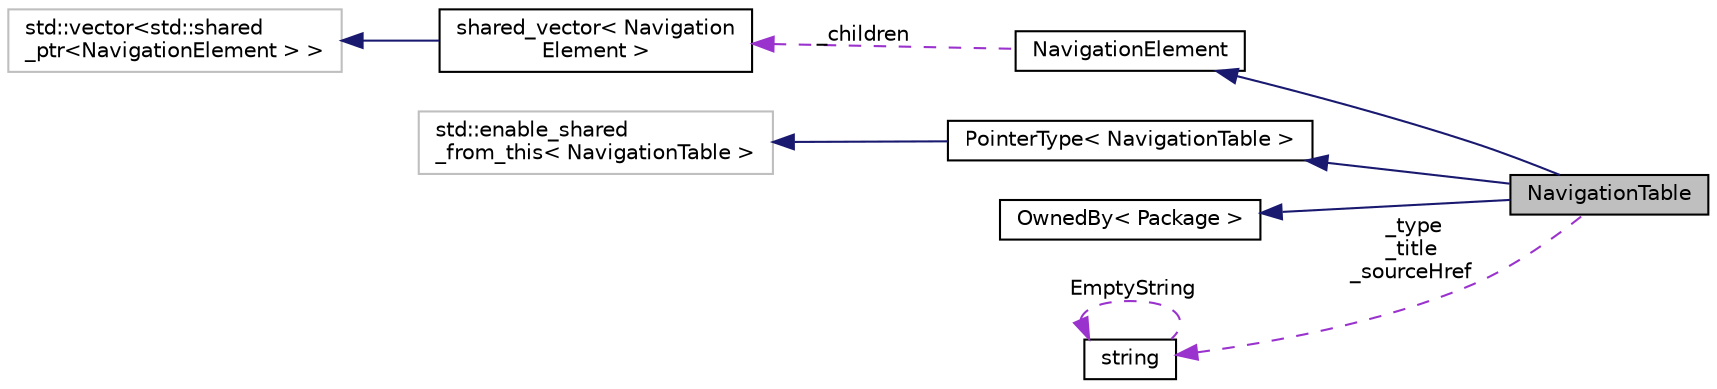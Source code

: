 digraph "NavigationTable"
{
  edge [fontname="Helvetica",fontsize="10",labelfontname="Helvetica",labelfontsize="10"];
  node [fontname="Helvetica",fontsize="10",shape=record];
  rankdir="LR";
  Node1 [label="NavigationTable",height=0.2,width=0.4,color="black", fillcolor="grey75", style="filled" fontcolor="black"];
  Node2 -> Node1 [dir="back",color="midnightblue",fontsize="10",style="solid",fontname="Helvetica"];
  Node2 [label="NavigationElement",height=0.2,width=0.4,color="black", fillcolor="white", style="filled",URL="$class_navigation_element.xhtml"];
  Node3 -> Node2 [dir="back",color="darkorchid3",fontsize="10",style="dashed",label=" _children" ,fontname="Helvetica"];
  Node3 [label="shared_vector\< Navigation\lElement \>",height=0.2,width=0.4,color="black", fillcolor="white", style="filled",URL="$classshared__vector.xhtml"];
  Node4 -> Node3 [dir="back",color="midnightblue",fontsize="10",style="solid",fontname="Helvetica"];
  Node4 [label="std::vector\<std::shared\l_ptr\<NavigationElement \> \>",height=0.2,width=0.4,color="grey75", fillcolor="white", style="filled"];
  Node5 -> Node1 [dir="back",color="midnightblue",fontsize="10",style="solid",fontname="Helvetica"];
  Node5 [label="PointerType\< NavigationTable \>",height=0.2,width=0.4,color="black", fillcolor="white", style="filled",URL="$class_pointer_type.xhtml"];
  Node6 -> Node5 [dir="back",color="midnightblue",fontsize="10",style="solid",fontname="Helvetica"];
  Node6 [label="std::enable_shared\l_from_this\< NavigationTable \>",height=0.2,width=0.4,color="grey75", fillcolor="white", style="filled"];
  Node7 -> Node1 [dir="back",color="midnightblue",fontsize="10",style="solid",fontname="Helvetica"];
  Node7 [label="OwnedBy\< Package \>",height=0.2,width=0.4,color="black", fillcolor="white", style="filled",URL="$class_owned_by.xhtml"];
  Node8 -> Node1 [dir="back",color="darkorchid3",fontsize="10",style="dashed",label=" _type\n_title\n_sourceHref" ,fontname="Helvetica"];
  Node8 [label="string",height=0.2,width=0.4,color="black", fillcolor="white", style="filled",URL="$classstring.xhtml"];
  Node8 -> Node8 [dir="back",color="darkorchid3",fontsize="10",style="dashed",label=" EmptyString" ,fontname="Helvetica"];
}
